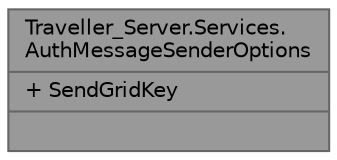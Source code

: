 digraph "Traveller_Server.Services.AuthMessageSenderOptions"
{
 // LATEX_PDF_SIZE
  bgcolor="transparent";
  edge [fontname=Helvetica,fontsize=10,labelfontname=Helvetica,labelfontsize=10];
  node [fontname=Helvetica,fontsize=10,shape=box,height=0.2,width=0.4];
  Node1 [shape=record,label="{Traveller_Server.Services.\lAuthMessageSenderOptions\n|+ SendGridKey\l|}",height=0.2,width=0.4,color="gray40", fillcolor="grey60", style="filled", fontcolor="black",tooltip=" "];
}
